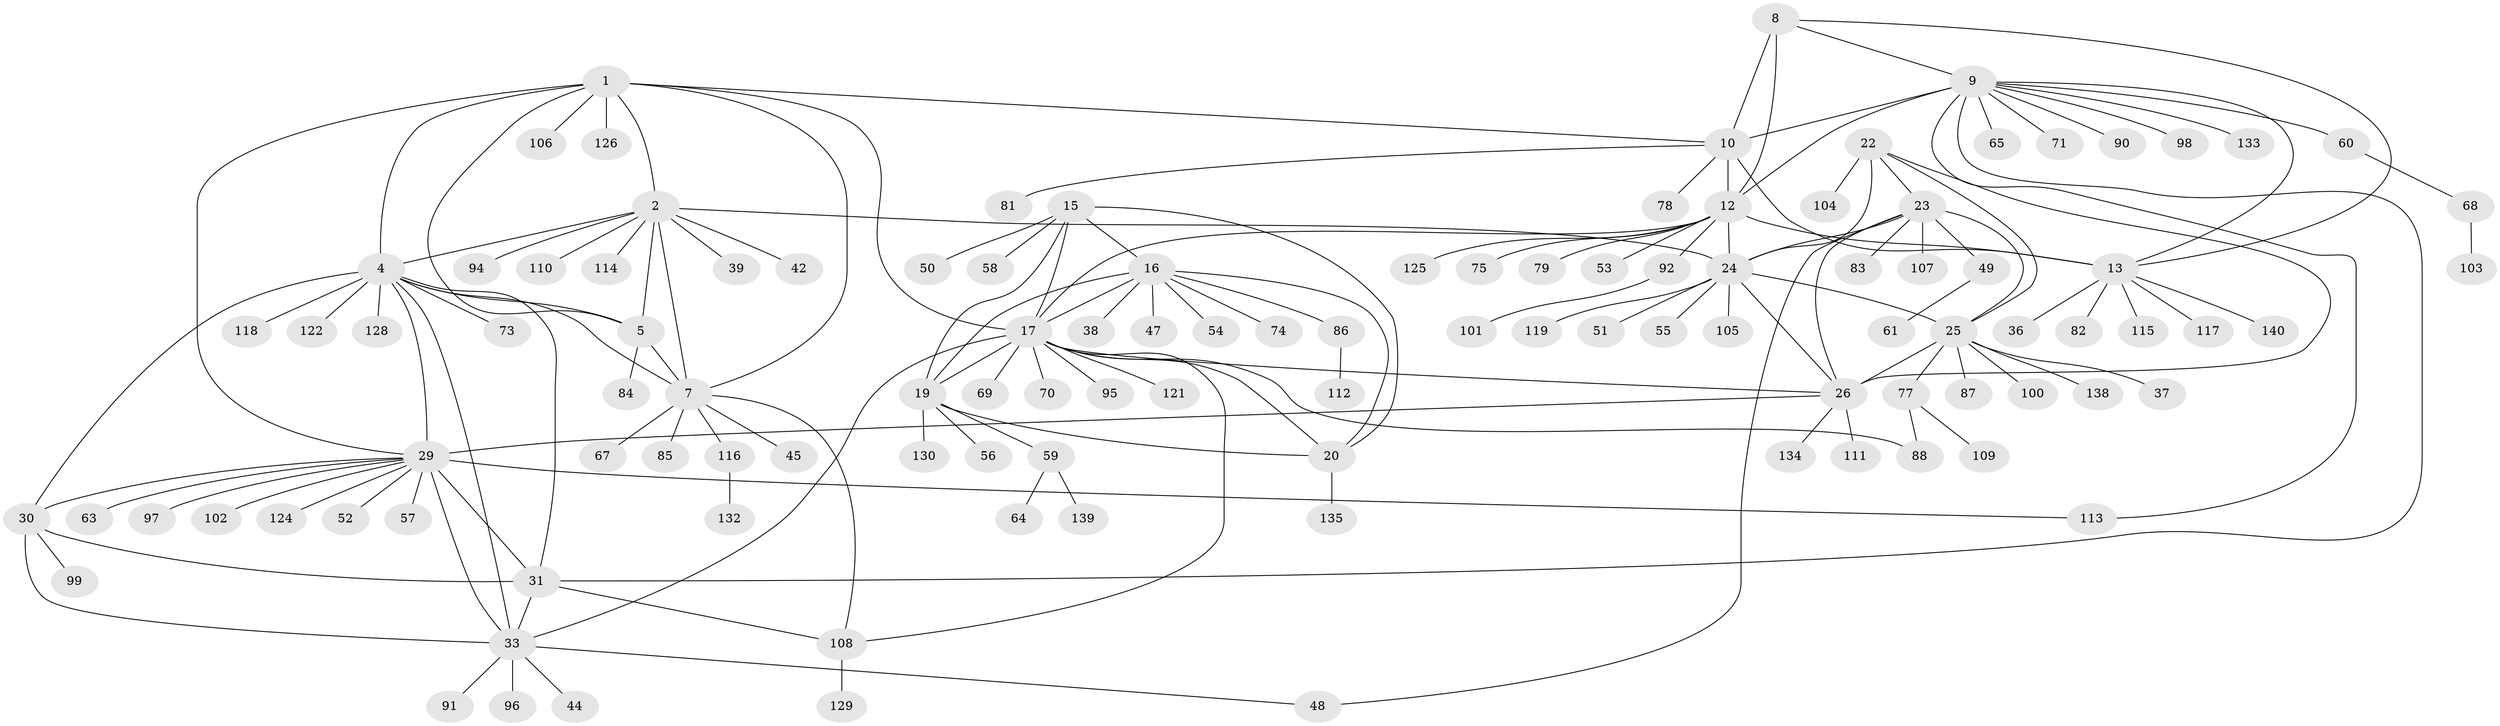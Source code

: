 // Generated by graph-tools (version 1.1) at 2025/52/02/27/25 19:52:20]
// undirected, 112 vertices, 153 edges
graph export_dot {
graph [start="1"]
  node [color=gray90,style=filled];
  1 [super="+43"];
  2 [super="+3"];
  4 [super="+32"];
  5 [super="+6"];
  7 [super="+46"];
  8;
  9 [super="+62"];
  10 [super="+11"];
  12 [super="+14"];
  13 [super="+72"];
  15 [super="+66"];
  16 [super="+21"];
  17 [super="+18"];
  19 [super="+76"];
  20;
  22 [super="+41"];
  23 [super="+28"];
  24 [super="+40"];
  25 [super="+27"];
  26 [super="+131"];
  29 [super="+34"];
  30 [super="+93"];
  31 [super="+35"];
  33 [super="+123"];
  36;
  37;
  38;
  39;
  42;
  44;
  45;
  47;
  48 [super="+80"];
  49;
  50;
  51;
  52;
  53;
  54 [super="+136"];
  55;
  56 [super="+120"];
  57;
  58;
  59;
  60;
  61;
  63;
  64;
  65;
  67;
  68 [super="+127"];
  69;
  70;
  71;
  73;
  74;
  75;
  77;
  78;
  79;
  81;
  82;
  83;
  84;
  85;
  86 [super="+89"];
  87;
  88;
  90;
  91;
  92;
  94;
  95;
  96;
  97;
  98;
  99;
  100;
  101;
  102;
  103;
  104;
  105;
  106;
  107;
  108 [super="+137"];
  109;
  110;
  111;
  112;
  113;
  114;
  115;
  116;
  117;
  118;
  119;
  121;
  122;
  124;
  125;
  126;
  128;
  129;
  130;
  132;
  133;
  134;
  135;
  138;
  139;
  140;
  1 -- 2 [weight=2];
  1 -- 4;
  1 -- 5 [weight=2];
  1 -- 7;
  1 -- 17;
  1 -- 106;
  1 -- 126;
  1 -- 29;
  1 -- 10;
  2 -- 4 [weight=2];
  2 -- 5 [weight=4];
  2 -- 7 [weight=2];
  2 -- 39;
  2 -- 42;
  2 -- 94;
  2 -- 110;
  2 -- 114;
  2 -- 24;
  4 -- 5 [weight=2];
  4 -- 7;
  4 -- 73;
  4 -- 118;
  4 -- 128;
  4 -- 33;
  4 -- 122;
  4 -- 29 [weight=2];
  4 -- 30;
  4 -- 31 [weight=2];
  5 -- 7 [weight=2];
  5 -- 84;
  7 -- 45;
  7 -- 67;
  7 -- 85;
  7 -- 116;
  7 -- 108;
  8 -- 9;
  8 -- 10 [weight=2];
  8 -- 12 [weight=2];
  8 -- 13;
  9 -- 10 [weight=2];
  9 -- 12 [weight=2];
  9 -- 13;
  9 -- 31;
  9 -- 60;
  9 -- 65;
  9 -- 71;
  9 -- 90;
  9 -- 98;
  9 -- 113;
  9 -- 133;
  10 -- 12 [weight=4];
  10 -- 13 [weight=2];
  10 -- 81;
  10 -- 78;
  12 -- 13 [weight=2];
  12 -- 17;
  12 -- 53;
  12 -- 75;
  12 -- 92;
  12 -- 79;
  12 -- 24 [weight=2];
  12 -- 125;
  13 -- 36;
  13 -- 82;
  13 -- 140;
  13 -- 117;
  13 -- 115;
  15 -- 16 [weight=2];
  15 -- 17 [weight=2];
  15 -- 19;
  15 -- 20;
  15 -- 50;
  15 -- 58;
  16 -- 17 [weight=4];
  16 -- 19 [weight=2];
  16 -- 20 [weight=2];
  16 -- 38;
  16 -- 47;
  16 -- 54;
  16 -- 86;
  16 -- 74;
  17 -- 19 [weight=2];
  17 -- 20 [weight=2];
  17 -- 26;
  17 -- 33;
  17 -- 69;
  17 -- 70;
  17 -- 88;
  17 -- 95;
  17 -- 108;
  17 -- 121;
  19 -- 20;
  19 -- 56;
  19 -- 59;
  19 -- 130;
  20 -- 135;
  22 -- 23 [weight=2];
  22 -- 24;
  22 -- 25 [weight=2];
  22 -- 26;
  22 -- 104;
  23 -- 24 [weight=2];
  23 -- 25 [weight=4];
  23 -- 26 [weight=2];
  23 -- 49;
  23 -- 107;
  23 -- 48;
  23 -- 83;
  24 -- 25 [weight=2];
  24 -- 26;
  24 -- 55;
  24 -- 105;
  24 -- 119;
  24 -- 51;
  25 -- 26 [weight=2];
  25 -- 37;
  25 -- 77;
  25 -- 87;
  25 -- 100;
  25 -- 138;
  26 -- 111;
  26 -- 134;
  26 -- 29;
  29 -- 30 [weight=2];
  29 -- 31 [weight=4];
  29 -- 33 [weight=2];
  29 -- 52;
  29 -- 57;
  29 -- 63;
  29 -- 97;
  29 -- 102;
  29 -- 113;
  29 -- 124;
  30 -- 31 [weight=2];
  30 -- 33;
  30 -- 99;
  31 -- 33 [weight=2];
  31 -- 108;
  33 -- 44;
  33 -- 48;
  33 -- 91;
  33 -- 96;
  49 -- 61;
  59 -- 64;
  59 -- 139;
  60 -- 68;
  68 -- 103;
  77 -- 88;
  77 -- 109;
  86 -- 112;
  92 -- 101;
  108 -- 129;
  116 -- 132;
}
